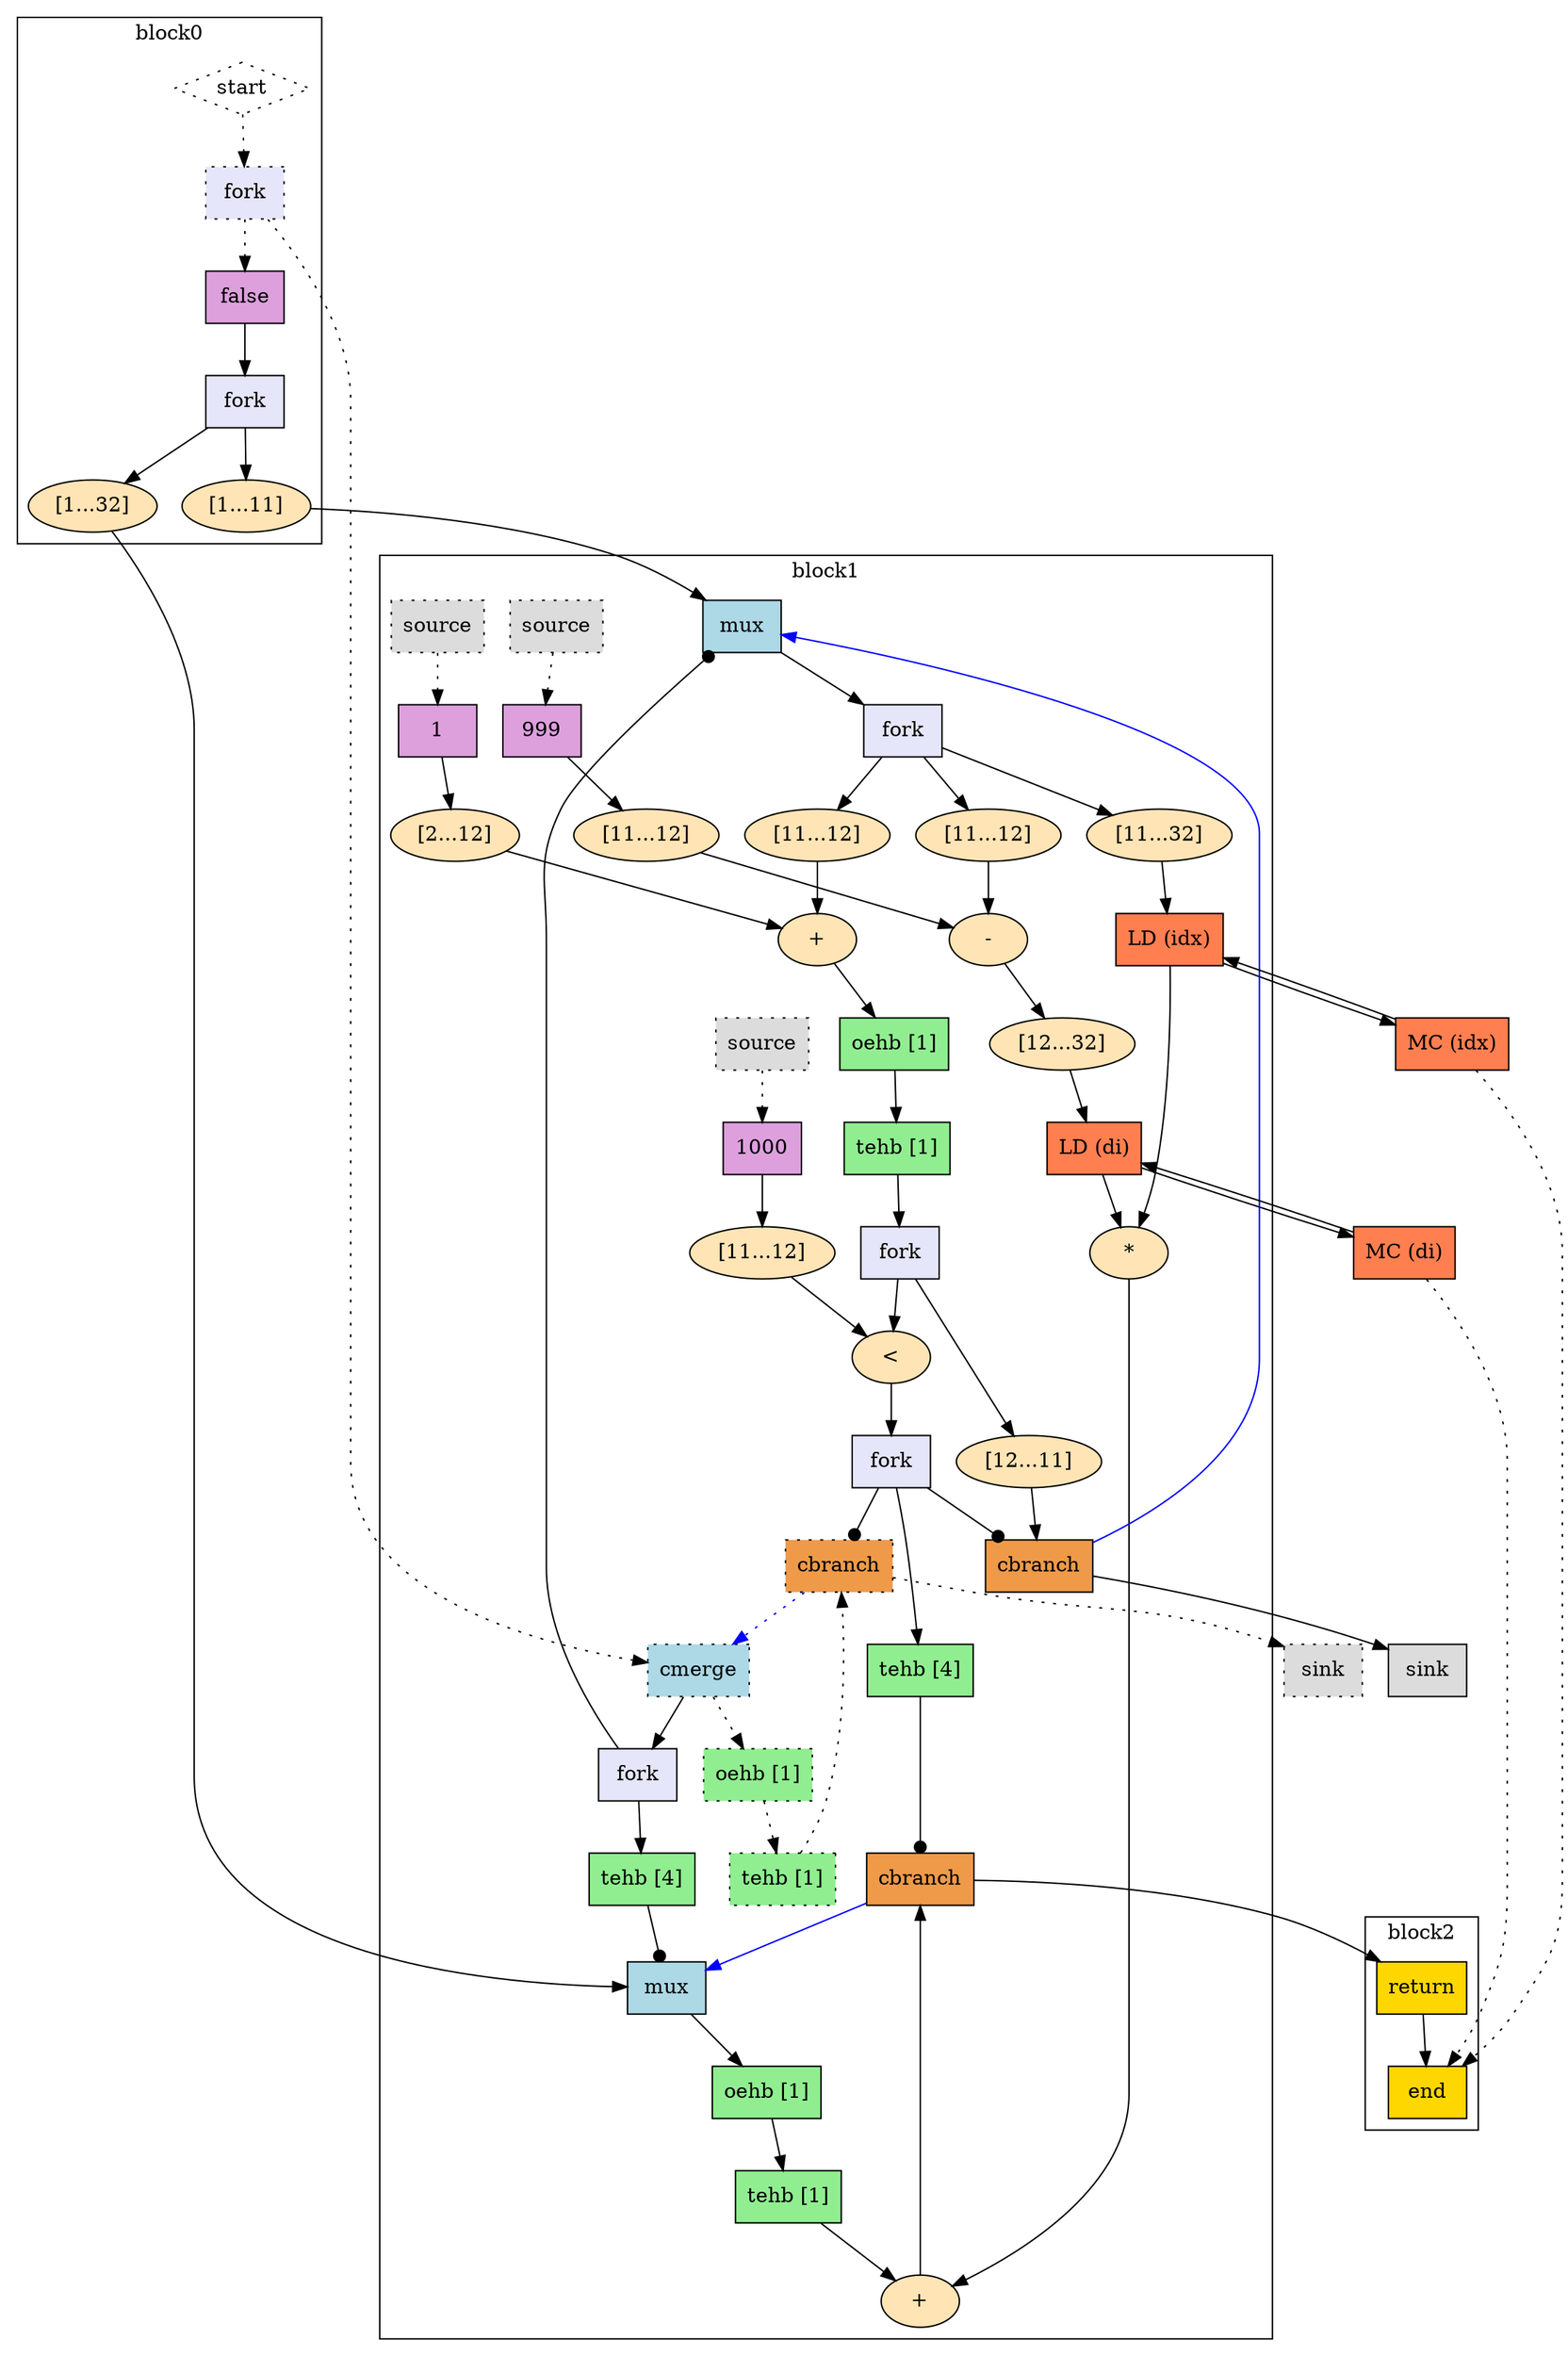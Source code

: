 Digraph G {
  splines=spline;
  compound=true; // Allow edges between clusters
  // Units/Channels in BB 0
  subgraph "cluster0" {
    label="block0"
    // Units from function arguments
    "start" [mlir_op="handshake.func", shape=diamond, label="start", style="dotted", ]
    // Units in BB 0
    "fork0" [mlir_op="handshake.fork", label="fork", fillcolor=lavender, shape="box", style="filled, dotted", ]
    "constant1" [mlir_op="handshake.constant", label="false", fillcolor=plum, shape="box", style="filled", ]
    "fork1" [mlir_op="handshake.fork", label="fork", fillcolor=lavender, shape="box", style="filled", ]
    "extsi4" [mlir_op="arith.extsi", label="[1...11]", fillcolor=moccasin, shape="oval", style="filled", ]
    "extsi5" [mlir_op="arith.extsi", label="[1...32]", fillcolor=moccasin, shape="oval", style="filled", ]
    // Channels from function arguments
    "start" -> "fork0" [style="dotted", dir="both", arrowtail="none", arrowhead="normal", ]
    // Channels in BB 0
    "fork0" -> "constant1" [style="dotted", dir="both", arrowtail="none", arrowhead="normal", ]
    "constant1" -> "fork1" [style="solid", dir="both", arrowtail="none", arrowhead="normal", ]
    "fork1" -> "extsi4" [style="solid", dir="both", arrowtail="none", arrowhead="normal", ]
    "fork1" -> "extsi5" [style="solid", dir="both", arrowtail="none", arrowhead="normal", ]
  }
  // Units/Channels in BB 1
  subgraph "cluster1" {
    label="block1"
    // Units in BB 1
    "mux2" [mlir_op="handshake.mux", label="mux", fillcolor=lightblue, shape="box", style="filled", ]
    "fork2" [mlir_op="handshake.fork", label="fork", fillcolor=lavender, shape="box", style="filled", ]
    "extsi6" [mlir_op="arith.extsi", label="[11...12]", fillcolor=moccasin, shape="oval", style="filled", ]
    "extsi7" [mlir_op="arith.extsi", label="[11...12]", fillcolor=moccasin, shape="oval", style="filled", ]
    "extsi8" [mlir_op="arith.extsi", label="[11...32]", fillcolor=moccasin, shape="oval", style="filled", ]
    "tehb2" [mlir_op="handshake.tehb", label="tehb [4]", fillcolor=lightgreen, shape="box", style="filled", ]
    "mux1" [mlir_op="handshake.mux", label="mux", fillcolor=lightblue, shape="box", style="filled", ]
    "control_merge2" [mlir_op="handshake.control_merge", label="cmerge", fillcolor=lightblue, shape="box", style="filled, dotted", ]
    "fork3" [mlir_op="handshake.fork", label="fork", fillcolor=lavender, shape="box", style="filled", ]
    "source0" [mlir_op="handshake.source", label="source", fillcolor=gainsboro, shape="box", style="filled, dotted", ]
    "constant4" [mlir_op="handshake.constant", label="999", fillcolor=plum, shape="box", style="filled", ]
    "extsi9" [mlir_op="arith.extsi", label="[11...12]", fillcolor=moccasin, shape="oval", style="filled", ]
    "source1" [mlir_op="handshake.source", label="source", fillcolor=gainsboro, shape="box", style="filled, dotted", ]
    "constant8" [mlir_op="handshake.constant", label="1000", fillcolor=plum, shape="box", style="filled", ]
    "extsi10" [mlir_op="arith.extsi", label="[11...12]", fillcolor=moccasin, shape="oval", style="filled", ]
    "source2" [mlir_op="handshake.source", label="source", fillcolor=gainsboro, shape="box", style="filled, dotted", ]
    "constant9" [mlir_op="handshake.constant", label="1", fillcolor=plum, shape="box", style="filled", ]
    "extsi11" [mlir_op="arith.extsi", label="[2...12]", fillcolor=moccasin, shape="oval", style="filled", ]
    "mc_load0" [mlir_op="handshake.mc_load", label="LD (idx)", fillcolor=coral, shape="box", style="filled", ]
    "subi1" [mlir_op="arith.subi", label="-", fillcolor=moccasin, shape="oval", style="filled", ]
    "extsi12" [mlir_op="arith.extsi", label="[12...32]", fillcolor=moccasin, shape="oval", style="filled", ]
    "mc_load1" [mlir_op="handshake.mc_load", label="LD (di)", fillcolor=coral, shape="box", style="filled", ]
    "muli0" [mlir_op="arith.muli", label="*", fillcolor=moccasin, shape="oval", style="filled", ]
    "oehb0" [mlir_op="handshake.oehb", label="oehb [1]", fillcolor=lightgreen, shape="box", style="filled", ]
    "tehb0" [mlir_op="handshake.tehb", label="tehb [1]", fillcolor=lightgreen, shape="box", style="filled", ]
    "addi0" [mlir_op="arith.addi", label="+", fillcolor=moccasin, shape="oval", style="filled", ]
    "addi1" [mlir_op="arith.addi", label="+", fillcolor=moccasin, shape="oval", style="filled", ]
    "oehb2" [mlir_op="handshake.oehb", label="oehb [1]", fillcolor=lightgreen, shape="box", style="filled", ]
    "tehb3" [mlir_op="handshake.tehb", label="tehb [1]", fillcolor=lightgreen, shape="box", style="filled", ]
    "fork4" [mlir_op="handshake.fork", label="fork", fillcolor=lavender, shape="box", style="filled", ]
    "trunci0" [mlir_op="arith.trunci", label="[12...11]", fillcolor=moccasin, shape="oval", style="filled", ]
    "cmpi1" [mlir_op="arith.cmpi<", label="<", fillcolor=moccasin, shape="oval", style="filled", ]
    "fork5" [mlir_op="handshake.fork", label="fork", fillcolor=lavender, shape="box", style="filled", ]
    "cond_br0" [mlir_op="handshake.cond_br", label="cbranch", fillcolor=tan2, shape="box", style="filled", ]
    "tehb4" [mlir_op="handshake.tehb", label="tehb [4]", fillcolor=lightgreen, shape="box", style="filled", ]
    "cond_br2" [mlir_op="handshake.cond_br", label="cbranch", fillcolor=tan2, shape="box", style="filled", ]
    "oehb1" [mlir_op="handshake.oehb", label="oehb [1]", fillcolor=lightgreen, shape="box", style="filled, dotted", ]
    "tehb1" [mlir_op="handshake.tehb", label="tehb [1]", fillcolor=lightgreen, shape="box", style="filled, dotted", ]
    "cond_br3" [mlir_op="handshake.cond_br", label="cbranch", fillcolor=tan2, shape="box", style="filled, dotted", ]
    // Channels in BB 1
    "mux2" -> "fork2" [style="solid", dir="both", arrowtail="none", arrowhead="normal", ]
    "fork2" -> "extsi6" [style="solid", dir="both", arrowtail="none", arrowhead="normal", ]
    "fork2" -> "extsi7" [style="solid", dir="both", arrowtail="none", arrowhead="normal", ]
    "fork2" -> "extsi8" [style="solid", dir="both", arrowtail="none", arrowhead="normal", ]
    "extsi6" -> "addi1" [style="solid", dir="both", arrowtail="none", arrowhead="normal", ]
    "extsi7" -> "subi1" [style="solid", dir="both", arrowtail="none", arrowhead="normal", ]
    "extsi8" -> "mc_load0" [style="solid", dir="both", arrowtail="none", arrowhead="normal", ]
    "tehb2" -> "mux1" [style="solid", dir="both", arrowtail="none", arrowhead="dot", ]
    "mux1" -> "oehb0" [style="solid", dir="both", arrowtail="none", arrowhead="normal", ]
    "control_merge2" -> "oehb1" [style="dotted", dir="both", arrowtail="none", arrowhead="normal", ]
    "control_merge2" -> "fork3" [style="solid", dir="both", arrowtail="none", arrowhead="normal", ]
    "fork3" -> "mux2" [style="solid", dir="both", arrowtail="none", arrowhead="dot", ]
    "fork3" -> "tehb2" [style="solid", dir="both", arrowtail="none", arrowhead="normal", ]
    "source0" -> "constant4" [style="dotted", dir="both", arrowtail="none", arrowhead="normal", ]
    "constant4" -> "extsi9" [style="solid", dir="both", arrowtail="none", arrowhead="normal", ]
    "extsi9" -> "subi1" [style="solid", dir="both", arrowtail="none", arrowhead="normal", ]
    "source1" -> "constant8" [style="dotted", dir="both", arrowtail="none", arrowhead="normal", ]
    "constant8" -> "extsi10" [style="solid", dir="both", arrowtail="none", arrowhead="normal", ]
    "extsi10" -> "cmpi1" [style="solid", dir="both", arrowtail="none", arrowhead="normal", ]
    "source2" -> "constant9" [style="dotted", dir="both", arrowtail="none", arrowhead="normal", ]
    "constant9" -> "extsi11" [style="solid", dir="both", arrowtail="none", arrowhead="normal", ]
    "extsi11" -> "addi1" [style="solid", dir="both", arrowtail="none", arrowhead="normal", ]
    "mc_load0" -> "muli0" [style="solid", dir="both", arrowtail="none", arrowhead="normal", ]
    "subi1" -> "extsi12" [style="solid", dir="both", arrowtail="none", arrowhead="normal", ]
    "extsi12" -> "mc_load1" [style="solid", dir="both", arrowtail="none", arrowhead="normal", ]
    "mc_load1" -> "muli0" [style="solid", dir="both", arrowtail="none", arrowhead="normal", ]
    "muli0" -> "addi0" [style="solid", dir="both", arrowtail="none", arrowhead="normal", ]
    "oehb0" -> "tehb0" [style="solid", dir="both", arrowtail="none", arrowhead="normal", ]
    "tehb0" -> "addi0" [style="solid", dir="both", arrowtail="none", arrowhead="normal", ]
    "addi0" -> "cond_br2" [style="solid", dir="both", arrowtail="none", arrowhead="normal", ]
    "addi1" -> "oehb2" [style="solid", dir="both", arrowtail="none", arrowhead="normal", ]
    "oehb2" -> "tehb3" [style="solid", dir="both", arrowtail="none", arrowhead="normal", ]
    "tehb3" -> "fork4" [style="solid", dir="both", arrowtail="none", arrowhead="normal", ]
    "fork4" -> "trunci0" [style="solid", dir="both", arrowtail="none", arrowhead="normal", ]
    "fork4" -> "cmpi1" [style="solid", dir="both", arrowtail="none", arrowhead="normal", ]
    "trunci0" -> "cond_br0" [style="solid", dir="both", arrowtail="none", arrowhead="normal", ]
    "cmpi1" -> "fork5" [style="solid", dir="both", arrowtail="none", arrowhead="normal", ]
    "fork5" -> "cond_br0" [style="solid", dir="both", arrowtail="none", arrowhead="dot", ]
    "fork5" -> "tehb4" [style="solid", dir="both", arrowtail="none", arrowhead="normal", ]
    "fork5" -> "cond_br3" [style="solid", dir="both", arrowtail="none", arrowhead="dot", ]
    "cond_br0" -> "mux2" [style="solid", dir="both", arrowtail="none", arrowhead="normal",  color="blue"]
    "tehb4" -> "cond_br2" [style="solid", dir="both", arrowtail="none", arrowhead="dot", ]
    "cond_br2" -> "mux1" [style="solid", dir="both", arrowtail="none", arrowhead="normal",  color="blue"]
    "oehb1" -> "tehb1" [style="dotted", dir="both", arrowtail="none", arrowhead="normal", ]
    "tehb1" -> "cond_br3" [style="dotted", dir="both", arrowtail="none", arrowhead="normal", ]
    "cond_br3" -> "control_merge2" [style="dotted", dir="both", arrowtail="none", arrowhead="normal",  color="blue"]
  }
  // Units/Channels in BB 2
  subgraph "cluster2" {
    label="block2"
    // Units in BB 2
    "return1" [mlir_op="handshake.return", label="return", fillcolor=gold, shape="box", style="filled", ]
    "end0" [mlir_op="handshake.end", label="end", fillcolor=gold, shape="box", style="filled", ]
    // Channels in BB 2
    "return1" -> "end0" [style="solid", dir="both", arrowtail="none", arrowhead="normal", ]
  }
  // Units outside of all basic blocks
  "mem_controller0" [mlir_op="handshake.mem_controller", label="MC (idx)", fillcolor=coral, shape="box", style="filled", ]
  "mem_controller1" [mlir_op="handshake.mem_controller", label="MC (di)", fillcolor=coral, shape="box", style="filled", ]
  "sink0" [mlir_op="handshake.sink", label="sink", fillcolor=gainsboro, shape="box", style="filled", ]
  "sink1" [mlir_op="handshake.sink", label="sink", fillcolor=gainsboro, shape="box", style="filled, dotted", ]
  // Channels outgoing of BB 0
  "fork0" -> "control_merge2" [style="dotted", dir="both", arrowtail="none", arrowhead="normal", ]
  "extsi4" -> "mux2" [style="solid", dir="both", arrowtail="none", arrowhead="normal", ]
  "extsi5" -> "mux1" [style="solid", dir="both", arrowtail="none", arrowhead="normal", ]
  // Channels outgoing of BB 1
  "mc_load0" -> "mem_controller0" [style="solid", dir="both", arrowtail="none", arrowhead="normal", ]
  "mc_load1" -> "mem_controller1" [style="solid", dir="both", arrowtail="none", arrowhead="normal", ]
  "cond_br0" -> "sink0" [style="solid", dir="both", arrowtail="none", arrowhead="normal", ]
  "cond_br2" -> "return1" [style="solid", dir="both", arrowtail="none", arrowhead="normal", ]
  "cond_br3" -> "sink1" [style="dotted", dir="both", arrowtail="none", arrowhead="normal", ]
  // Channels outside of all basic blocks
  "mem_controller0" -> "mc_load0" [style="solid", dir="both", arrowtail="none", arrowhead="normal", ]
  "mem_controller0" -> "end0" [style="dotted", dir="both", arrowtail="none", arrowhead="normal", ]
  "mem_controller1" -> "mc_load1" [style="solid", dir="both", arrowtail="none", arrowhead="normal", ]
  "mem_controller1" -> "end0" [style="dotted", dir="both", arrowtail="none", arrowhead="normal", ]
}
